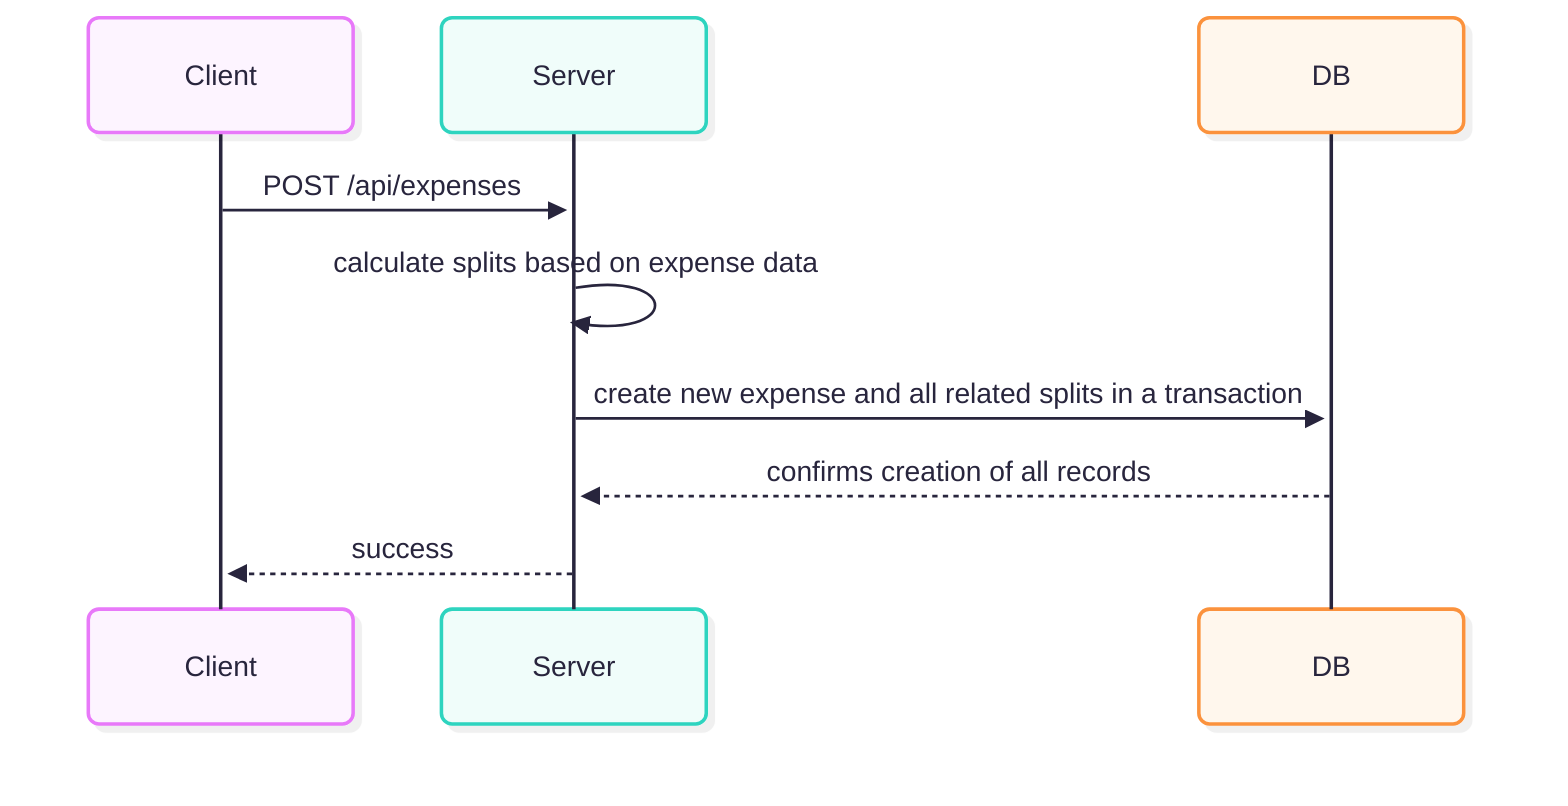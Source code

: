---
config:
  theme: redux-color
  look: neo
---

sequenceDiagram
  participant Client as Client
  participant Server as Server
  participant DB as DB

  Client ->> Server: POST /api/expenses 
  Server ->> Server: calculate splits based on expense data
  Server ->> DB: create new expense and all related splits in a transaction
  DB -->> Server: confirms creation of all records
  Server -->> Client: success